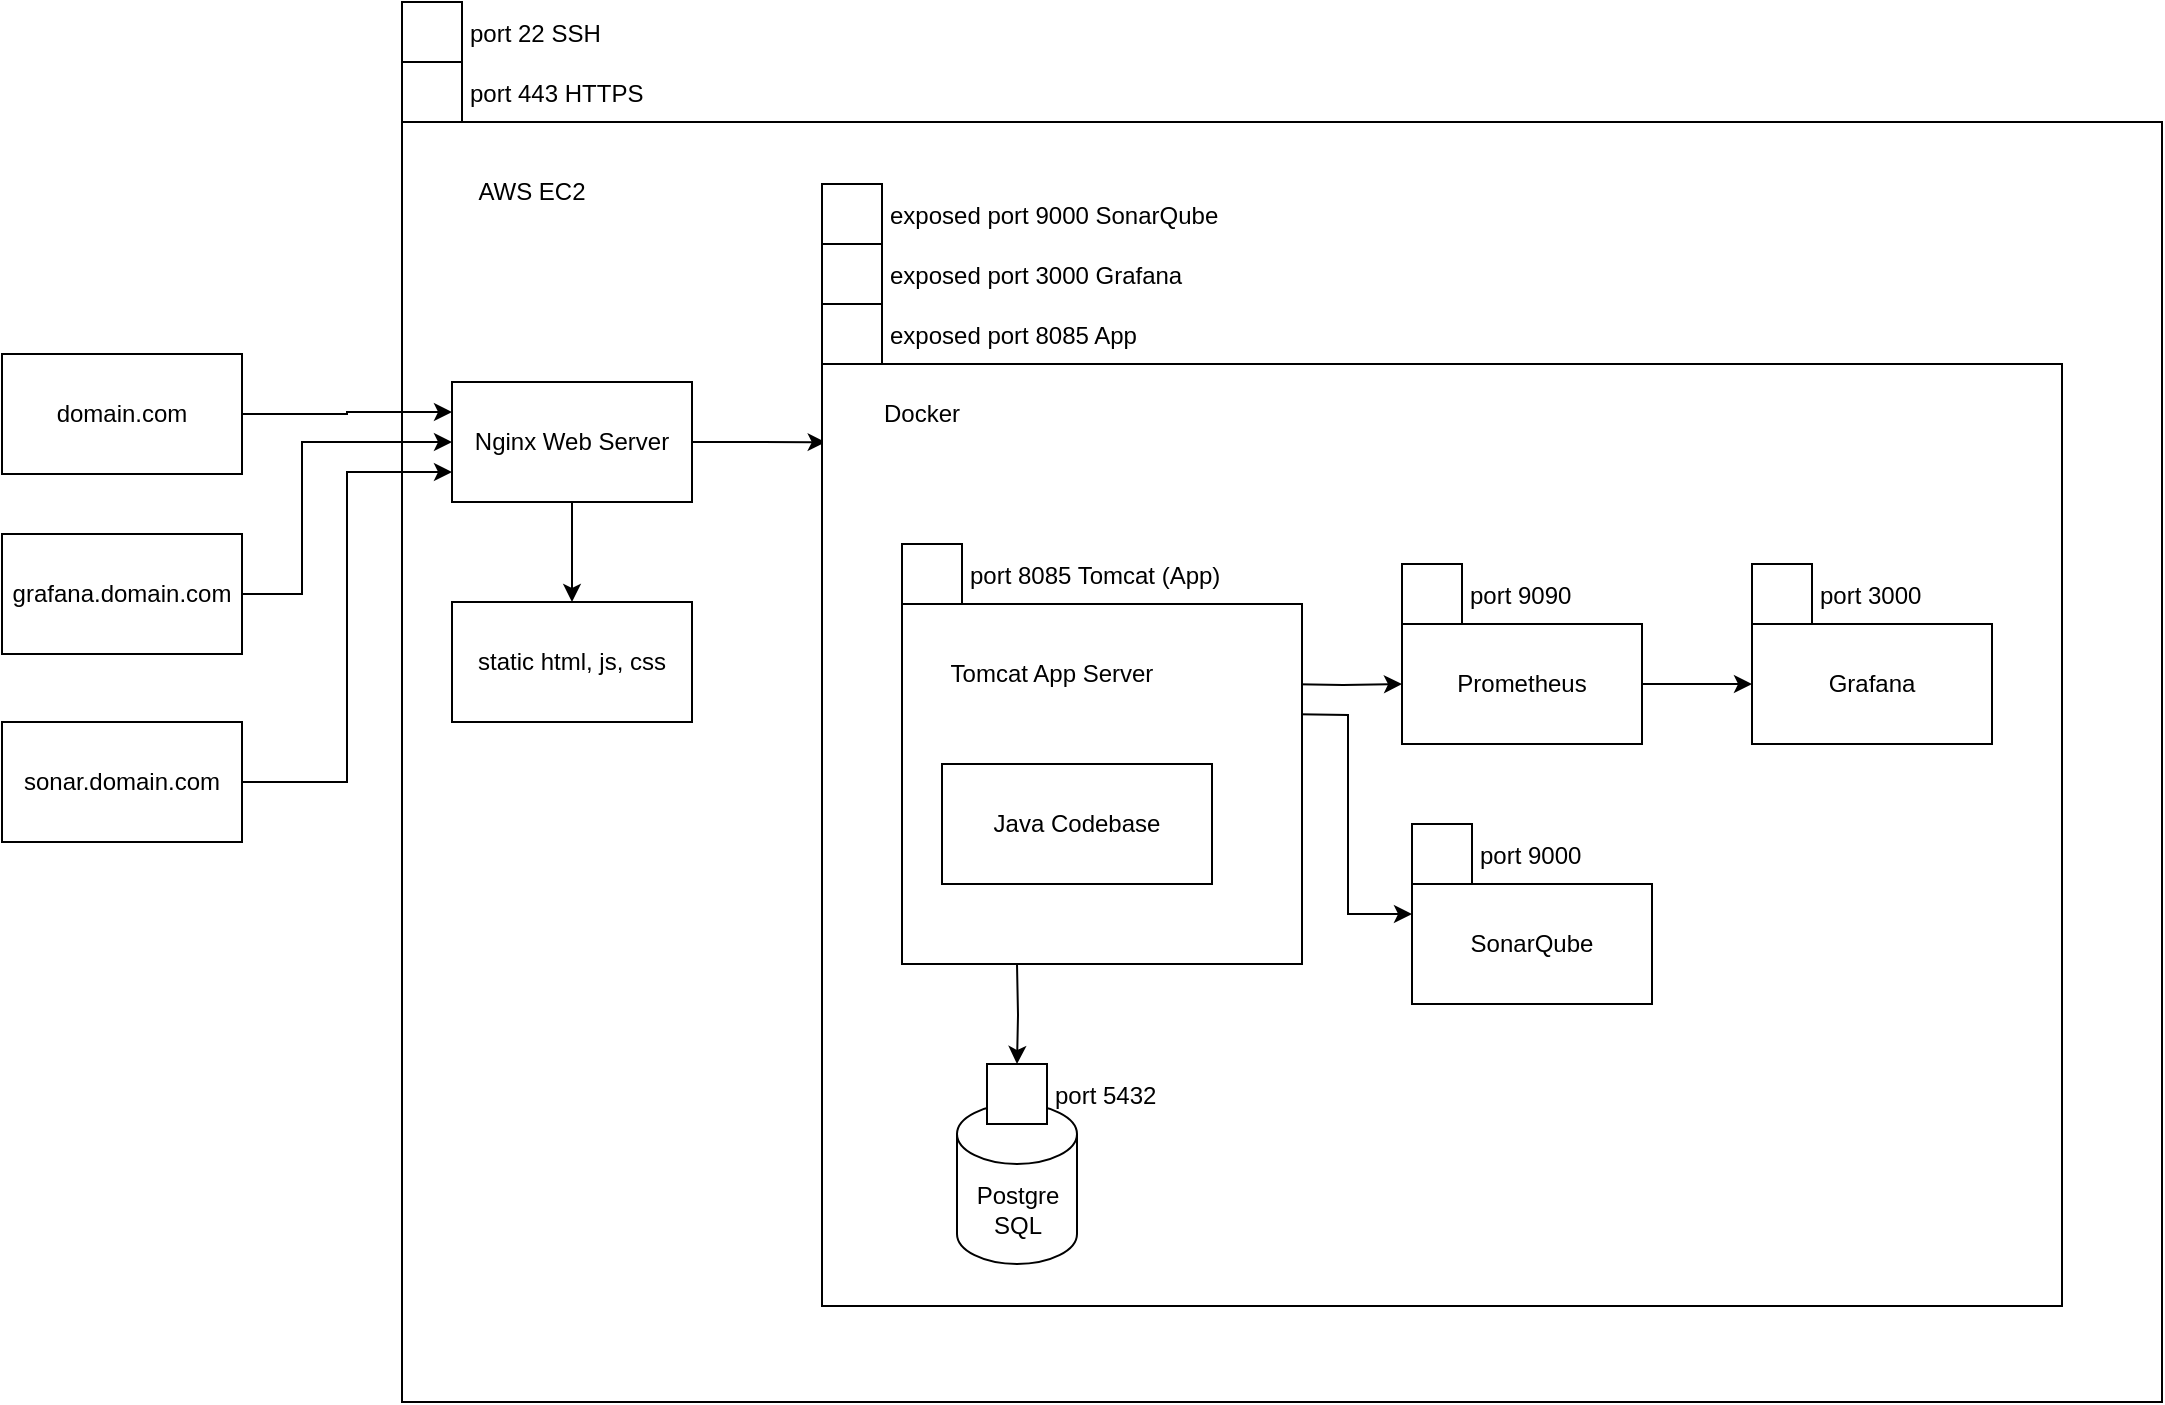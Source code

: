 <mxfile version="21.5.0" type="device">
  <diagram name="Page-1" id="prCJRubUEeKI4-a5ASMC">
    <mxGraphModel dx="2580" dy="1276" grid="1" gridSize="10" guides="1" tooltips="1" connect="1" arrows="1" fold="1" page="1" pageScale="1" pageWidth="850" pageHeight="1100" math="0" shadow="0">
      <root>
        <mxCell id="0" />
        <mxCell id="1" parent="0" />
        <mxCell id="2oDSbGjM6-5OpEYupPGJ-1" value="" style="rounded=0;whiteSpace=wrap;html=1;" vertex="1" parent="1">
          <mxGeometry x="250" y="110" width="880" height="640" as="geometry" />
        </mxCell>
        <mxCell id="2oDSbGjM6-5OpEYupPGJ-2" value="port 443 HTTPS" style="fontStyle=0;labelPosition=right;verticalLabelPosition=middle;align=left;verticalAlign=middle;spacingLeft=2;" vertex="1" parent="1">
          <mxGeometry x="250" y="80" width="30" height="30" as="geometry" />
        </mxCell>
        <mxCell id="2oDSbGjM6-5OpEYupPGJ-3" style="edgeStyle=orthogonalEdgeStyle;rounded=0;orthogonalLoop=1;jettySize=auto;html=1;exitX=0.5;exitY=1;exitDx=0;exitDy=0;entryX=0.5;entryY=0;entryDx=0;entryDy=0;" edge="1" parent="1" source="2oDSbGjM6-5OpEYupPGJ-5" target="2oDSbGjM6-5OpEYupPGJ-9">
          <mxGeometry relative="1" as="geometry" />
        </mxCell>
        <mxCell id="2oDSbGjM6-5OpEYupPGJ-4" style="edgeStyle=orthogonalEdgeStyle;rounded=0;orthogonalLoop=1;jettySize=auto;html=1;exitX=1;exitY=0.5;exitDx=0;exitDy=0;entryX=0.003;entryY=0.083;entryDx=0;entryDy=0;entryPerimeter=0;" edge="1" parent="1" source="2oDSbGjM6-5OpEYupPGJ-5" target="2oDSbGjM6-5OpEYupPGJ-10">
          <mxGeometry relative="1" as="geometry" />
        </mxCell>
        <mxCell id="2oDSbGjM6-5OpEYupPGJ-5" value="Nginx Web Server" style="rounded=0;whiteSpace=wrap;html=1;fontStyle=0" vertex="1" parent="1">
          <mxGeometry x="275" y="240" width="120" height="60" as="geometry" />
        </mxCell>
        <mxCell id="2oDSbGjM6-5OpEYupPGJ-6" style="edgeStyle=orthogonalEdgeStyle;rounded=0;orthogonalLoop=1;jettySize=auto;html=1;exitX=1;exitY=0.5;exitDx=0;exitDy=0;entryX=0;entryY=0.25;entryDx=0;entryDy=0;" edge="1" parent="1" source="2oDSbGjM6-5OpEYupPGJ-7" target="2oDSbGjM6-5OpEYupPGJ-5">
          <mxGeometry relative="1" as="geometry" />
        </mxCell>
        <mxCell id="2oDSbGjM6-5OpEYupPGJ-7" value="domain.com" style="rounded=0;whiteSpace=wrap;html=1;" vertex="1" parent="1">
          <mxGeometry x="50" y="226" width="120" height="60" as="geometry" />
        </mxCell>
        <mxCell id="2oDSbGjM6-5OpEYupPGJ-8" value="AWS EC2" style="text;html=1;strokeColor=none;fillColor=none;align=center;verticalAlign=middle;whiteSpace=wrap;rounded=0;fontStyle=0" vertex="1" parent="1">
          <mxGeometry x="275" y="130" width="80" height="30" as="geometry" />
        </mxCell>
        <mxCell id="2oDSbGjM6-5OpEYupPGJ-9" value="static html, js, css" style="rounded=0;whiteSpace=wrap;html=1;" vertex="1" parent="1">
          <mxGeometry x="275" y="350" width="120" height="60" as="geometry" />
        </mxCell>
        <mxCell id="2oDSbGjM6-5OpEYupPGJ-10" value="" style="rounded=0;whiteSpace=wrap;html=1;" vertex="1" parent="1">
          <mxGeometry x="460" y="231" width="620" height="471" as="geometry" />
        </mxCell>
        <mxCell id="2oDSbGjM6-5OpEYupPGJ-11" value="port 8085 Tomcat (App)" style="fontStyle=0;labelPosition=right;verticalLabelPosition=middle;align=left;verticalAlign=middle;spacingLeft=2;" vertex="1" parent="1">
          <mxGeometry x="500" y="321" width="30" height="30" as="geometry" />
        </mxCell>
        <mxCell id="2oDSbGjM6-5OpEYupPGJ-12" style="edgeStyle=orthogonalEdgeStyle;rounded=0;orthogonalLoop=1;jettySize=auto;html=1;exitX=0.5;exitY=1;exitDx=0;exitDy=0;entryX=0.5;entryY=0;entryDx=0;entryDy=0;" edge="1" parent="1" target="2oDSbGjM6-5OpEYupPGJ-18">
          <mxGeometry relative="1" as="geometry">
            <mxPoint x="557.5" y="531" as="sourcePoint" />
          </mxGeometry>
        </mxCell>
        <mxCell id="2oDSbGjM6-5OpEYupPGJ-13" style="edgeStyle=orthogonalEdgeStyle;rounded=0;orthogonalLoop=1;jettySize=auto;html=1;exitX=1;exitY=0.5;exitDx=0;exitDy=0;" edge="1" parent="1" target="2oDSbGjM6-5OpEYupPGJ-20">
          <mxGeometry relative="1" as="geometry">
            <mxPoint x="690" y="391" as="sourcePoint" />
          </mxGeometry>
        </mxCell>
        <mxCell id="2oDSbGjM6-5OpEYupPGJ-14" style="edgeStyle=orthogonalEdgeStyle;rounded=0;orthogonalLoop=1;jettySize=auto;html=1;exitX=1;exitY=0.75;exitDx=0;exitDy=0;entryX=0;entryY=0.25;entryDx=0;entryDy=0;" edge="1" parent="1" target="2oDSbGjM6-5OpEYupPGJ-25">
          <mxGeometry relative="1" as="geometry">
            <mxPoint x="690" y="406" as="sourcePoint" />
          </mxGeometry>
        </mxCell>
        <mxCell id="2oDSbGjM6-5OpEYupPGJ-15" value="Docker" style="text;html=1;strokeColor=none;fillColor=none;align=center;verticalAlign=middle;whiteSpace=wrap;rounded=0;fontStyle=0" vertex="1" parent="1">
          <mxGeometry x="480" y="241" width="60" height="30" as="geometry" />
        </mxCell>
        <mxCell id="2oDSbGjM6-5OpEYupPGJ-16" value="exposed port 8085 App" style="fontStyle=0;labelPosition=right;verticalLabelPosition=middle;align=left;verticalAlign=middle;spacingLeft=2;" vertex="1" parent="1">
          <mxGeometry x="460" y="201" width="30" height="30" as="geometry" />
        </mxCell>
        <mxCell id="2oDSbGjM6-5OpEYupPGJ-17" value="Postgre&lt;br&gt;SQL" style="shape=cylinder3;whiteSpace=wrap;html=1;boundedLbl=1;backgroundOutline=1;size=15;" vertex="1" parent="1">
          <mxGeometry x="527.5" y="601" width="60" height="80" as="geometry" />
        </mxCell>
        <mxCell id="2oDSbGjM6-5OpEYupPGJ-18" value="port 5432" style="fontStyle=0;labelPosition=right;verticalLabelPosition=middle;align=left;verticalAlign=middle;spacingLeft=2;" vertex="1" parent="1">
          <mxGeometry x="542.5" y="581" width="30" height="30" as="geometry" />
        </mxCell>
        <mxCell id="2oDSbGjM6-5OpEYupPGJ-19" style="edgeStyle=orthogonalEdgeStyle;rounded=0;orthogonalLoop=1;jettySize=auto;html=1;exitX=1;exitY=0.5;exitDx=0;exitDy=0;entryX=0;entryY=0.5;entryDx=0;entryDy=0;" edge="1" parent="1" source="2oDSbGjM6-5OpEYupPGJ-20" target="2oDSbGjM6-5OpEYupPGJ-23">
          <mxGeometry relative="1" as="geometry" />
        </mxCell>
        <mxCell id="2oDSbGjM6-5OpEYupPGJ-20" value="Prometheus" style="rounded=0;whiteSpace=wrap;html=1;" vertex="1" parent="1">
          <mxGeometry x="750" y="361" width="120" height="60" as="geometry" />
        </mxCell>
        <mxCell id="2oDSbGjM6-5OpEYupPGJ-21" value="port 9090" style="fontStyle=0;labelPosition=right;verticalLabelPosition=middle;align=left;verticalAlign=middle;spacingLeft=2;" vertex="1" parent="1">
          <mxGeometry x="750" y="331" width="30" height="30" as="geometry" />
        </mxCell>
        <mxCell id="2oDSbGjM6-5OpEYupPGJ-22" value="exposed port 3000 Grafana" style="fontStyle=0;labelPosition=right;verticalLabelPosition=middle;align=left;verticalAlign=middle;spacingLeft=2;" vertex="1" parent="1">
          <mxGeometry x="460" y="171" width="30" height="30" as="geometry" />
        </mxCell>
        <mxCell id="2oDSbGjM6-5OpEYupPGJ-23" value="Grafana" style="rounded=0;whiteSpace=wrap;html=1;" vertex="1" parent="1">
          <mxGeometry x="925" y="361" width="120" height="60" as="geometry" />
        </mxCell>
        <mxCell id="2oDSbGjM6-5OpEYupPGJ-24" value="port 3000" style="fontStyle=0;labelPosition=right;verticalLabelPosition=middle;align=left;verticalAlign=middle;spacingLeft=2;" vertex="1" parent="1">
          <mxGeometry x="925" y="331" width="30" height="30" as="geometry" />
        </mxCell>
        <mxCell id="2oDSbGjM6-5OpEYupPGJ-25" value="SonarQube" style="rounded=0;whiteSpace=wrap;html=1;" vertex="1" parent="1">
          <mxGeometry x="755" y="491" width="120" height="60" as="geometry" />
        </mxCell>
        <mxCell id="2oDSbGjM6-5OpEYupPGJ-26" value="port 9000" style="fontStyle=0;labelPosition=right;verticalLabelPosition=middle;align=left;verticalAlign=middle;spacingLeft=2;" vertex="1" parent="1">
          <mxGeometry x="755" y="461" width="30" height="30" as="geometry" />
        </mxCell>
        <mxCell id="2oDSbGjM6-5OpEYupPGJ-27" value="exposed port 9000 SonarQube" style="fontStyle=0;labelPosition=right;verticalLabelPosition=middle;align=left;verticalAlign=middle;spacingLeft=2;" vertex="1" parent="1">
          <mxGeometry x="460" y="141" width="30" height="30" as="geometry" />
        </mxCell>
        <mxCell id="2oDSbGjM6-5OpEYupPGJ-28" value="port 22 SSH" style="fontStyle=0;labelPosition=right;verticalLabelPosition=middle;align=left;verticalAlign=middle;spacingLeft=2;" vertex="1" parent="1">
          <mxGeometry x="250" y="50" width="30" height="30" as="geometry" />
        </mxCell>
        <mxCell id="2oDSbGjM6-5OpEYupPGJ-29" value="" style="rounded=0;whiteSpace=wrap;html=1;" vertex="1" parent="1">
          <mxGeometry x="500" y="351" width="200" height="180" as="geometry" />
        </mxCell>
        <mxCell id="2oDSbGjM6-5OpEYupPGJ-30" value="Tomcat App Server" style="text;html=1;strokeColor=none;fillColor=none;align=center;verticalAlign=middle;whiteSpace=wrap;rounded=0;" vertex="1" parent="1">
          <mxGeometry x="520" y="371" width="110" height="30" as="geometry" />
        </mxCell>
        <mxCell id="2oDSbGjM6-5OpEYupPGJ-31" value="Java Codebase" style="rounded=0;whiteSpace=wrap;html=1;" vertex="1" parent="1">
          <mxGeometry x="520" y="431" width="135" height="60" as="geometry" />
        </mxCell>
        <mxCell id="2oDSbGjM6-5OpEYupPGJ-32" style="edgeStyle=orthogonalEdgeStyle;rounded=0;orthogonalLoop=1;jettySize=auto;html=1;exitX=1;exitY=0.5;exitDx=0;exitDy=0;entryX=0;entryY=0.5;entryDx=0;entryDy=0;" edge="1" parent="1" source="2oDSbGjM6-5OpEYupPGJ-33" target="2oDSbGjM6-5OpEYupPGJ-5">
          <mxGeometry relative="1" as="geometry">
            <Array as="points">
              <mxPoint x="200" y="346" />
              <mxPoint x="200" y="270" />
            </Array>
          </mxGeometry>
        </mxCell>
        <mxCell id="2oDSbGjM6-5OpEYupPGJ-33" value="grafana.domain.com" style="rounded=0;whiteSpace=wrap;html=1;" vertex="1" parent="1">
          <mxGeometry x="50" y="316" width="120" height="60" as="geometry" />
        </mxCell>
        <mxCell id="2oDSbGjM6-5OpEYupPGJ-34" style="edgeStyle=orthogonalEdgeStyle;rounded=0;orthogonalLoop=1;jettySize=auto;html=1;exitX=1;exitY=0.5;exitDx=0;exitDy=0;entryX=0;entryY=0.75;entryDx=0;entryDy=0;" edge="1" parent="1" source="2oDSbGjM6-5OpEYupPGJ-35" target="2oDSbGjM6-5OpEYupPGJ-5">
          <mxGeometry relative="1" as="geometry" />
        </mxCell>
        <mxCell id="2oDSbGjM6-5OpEYupPGJ-35" value="sonar.domain.com" style="rounded=0;whiteSpace=wrap;html=1;" vertex="1" parent="1">
          <mxGeometry x="50" y="410" width="120" height="60" as="geometry" />
        </mxCell>
      </root>
    </mxGraphModel>
  </diagram>
</mxfile>
